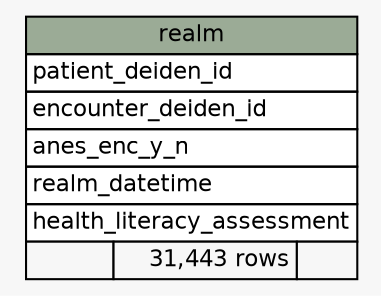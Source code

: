 // dot 2.38.0 on Linux 4.15.0-34-generic
// SchemaSpy rev 590
digraph "realm" {
  graph [
    rankdir="RL"
    bgcolor="#f7f7f7"
    nodesep="0.18"
    ranksep="0.46"
    fontname="Helvetica"
    fontsize="11"
  ];
  node [
    fontname="Helvetica"
    fontsize="11"
    shape="plaintext"
  ];
  edge [
    arrowsize="0.8"
  ];
  "realm" [
    label=<
    <TABLE BORDER="0" CELLBORDER="1" CELLSPACING="0" BGCOLOR="#ffffff">
      <TR><TD COLSPAN="3" BGCOLOR="#9bab96" ALIGN="CENTER">realm</TD></TR>
      <TR><TD PORT="patient_deiden_id" COLSPAN="3" ALIGN="LEFT">patient_deiden_id</TD></TR>
      <TR><TD PORT="encounter_deiden_id" COLSPAN="3" ALIGN="LEFT">encounter_deiden_id</TD></TR>
      <TR><TD PORT="anes_enc_y_n" COLSPAN="3" ALIGN="LEFT">anes_enc_y_n</TD></TR>
      <TR><TD PORT="realm_datetime" COLSPAN="3" ALIGN="LEFT">realm_datetime</TD></TR>
      <TR><TD PORT="health_literacy_assessment" COLSPAN="3" ALIGN="LEFT">health_literacy_assessment</TD></TR>
      <TR><TD ALIGN="LEFT" BGCOLOR="#f7f7f7">  </TD><TD ALIGN="RIGHT" BGCOLOR="#f7f7f7">31,443 rows</TD><TD ALIGN="RIGHT" BGCOLOR="#f7f7f7">  </TD></TR>
    </TABLE>>
    URL="tables/realm.html"
    tooltip="realm"
  ];
}
